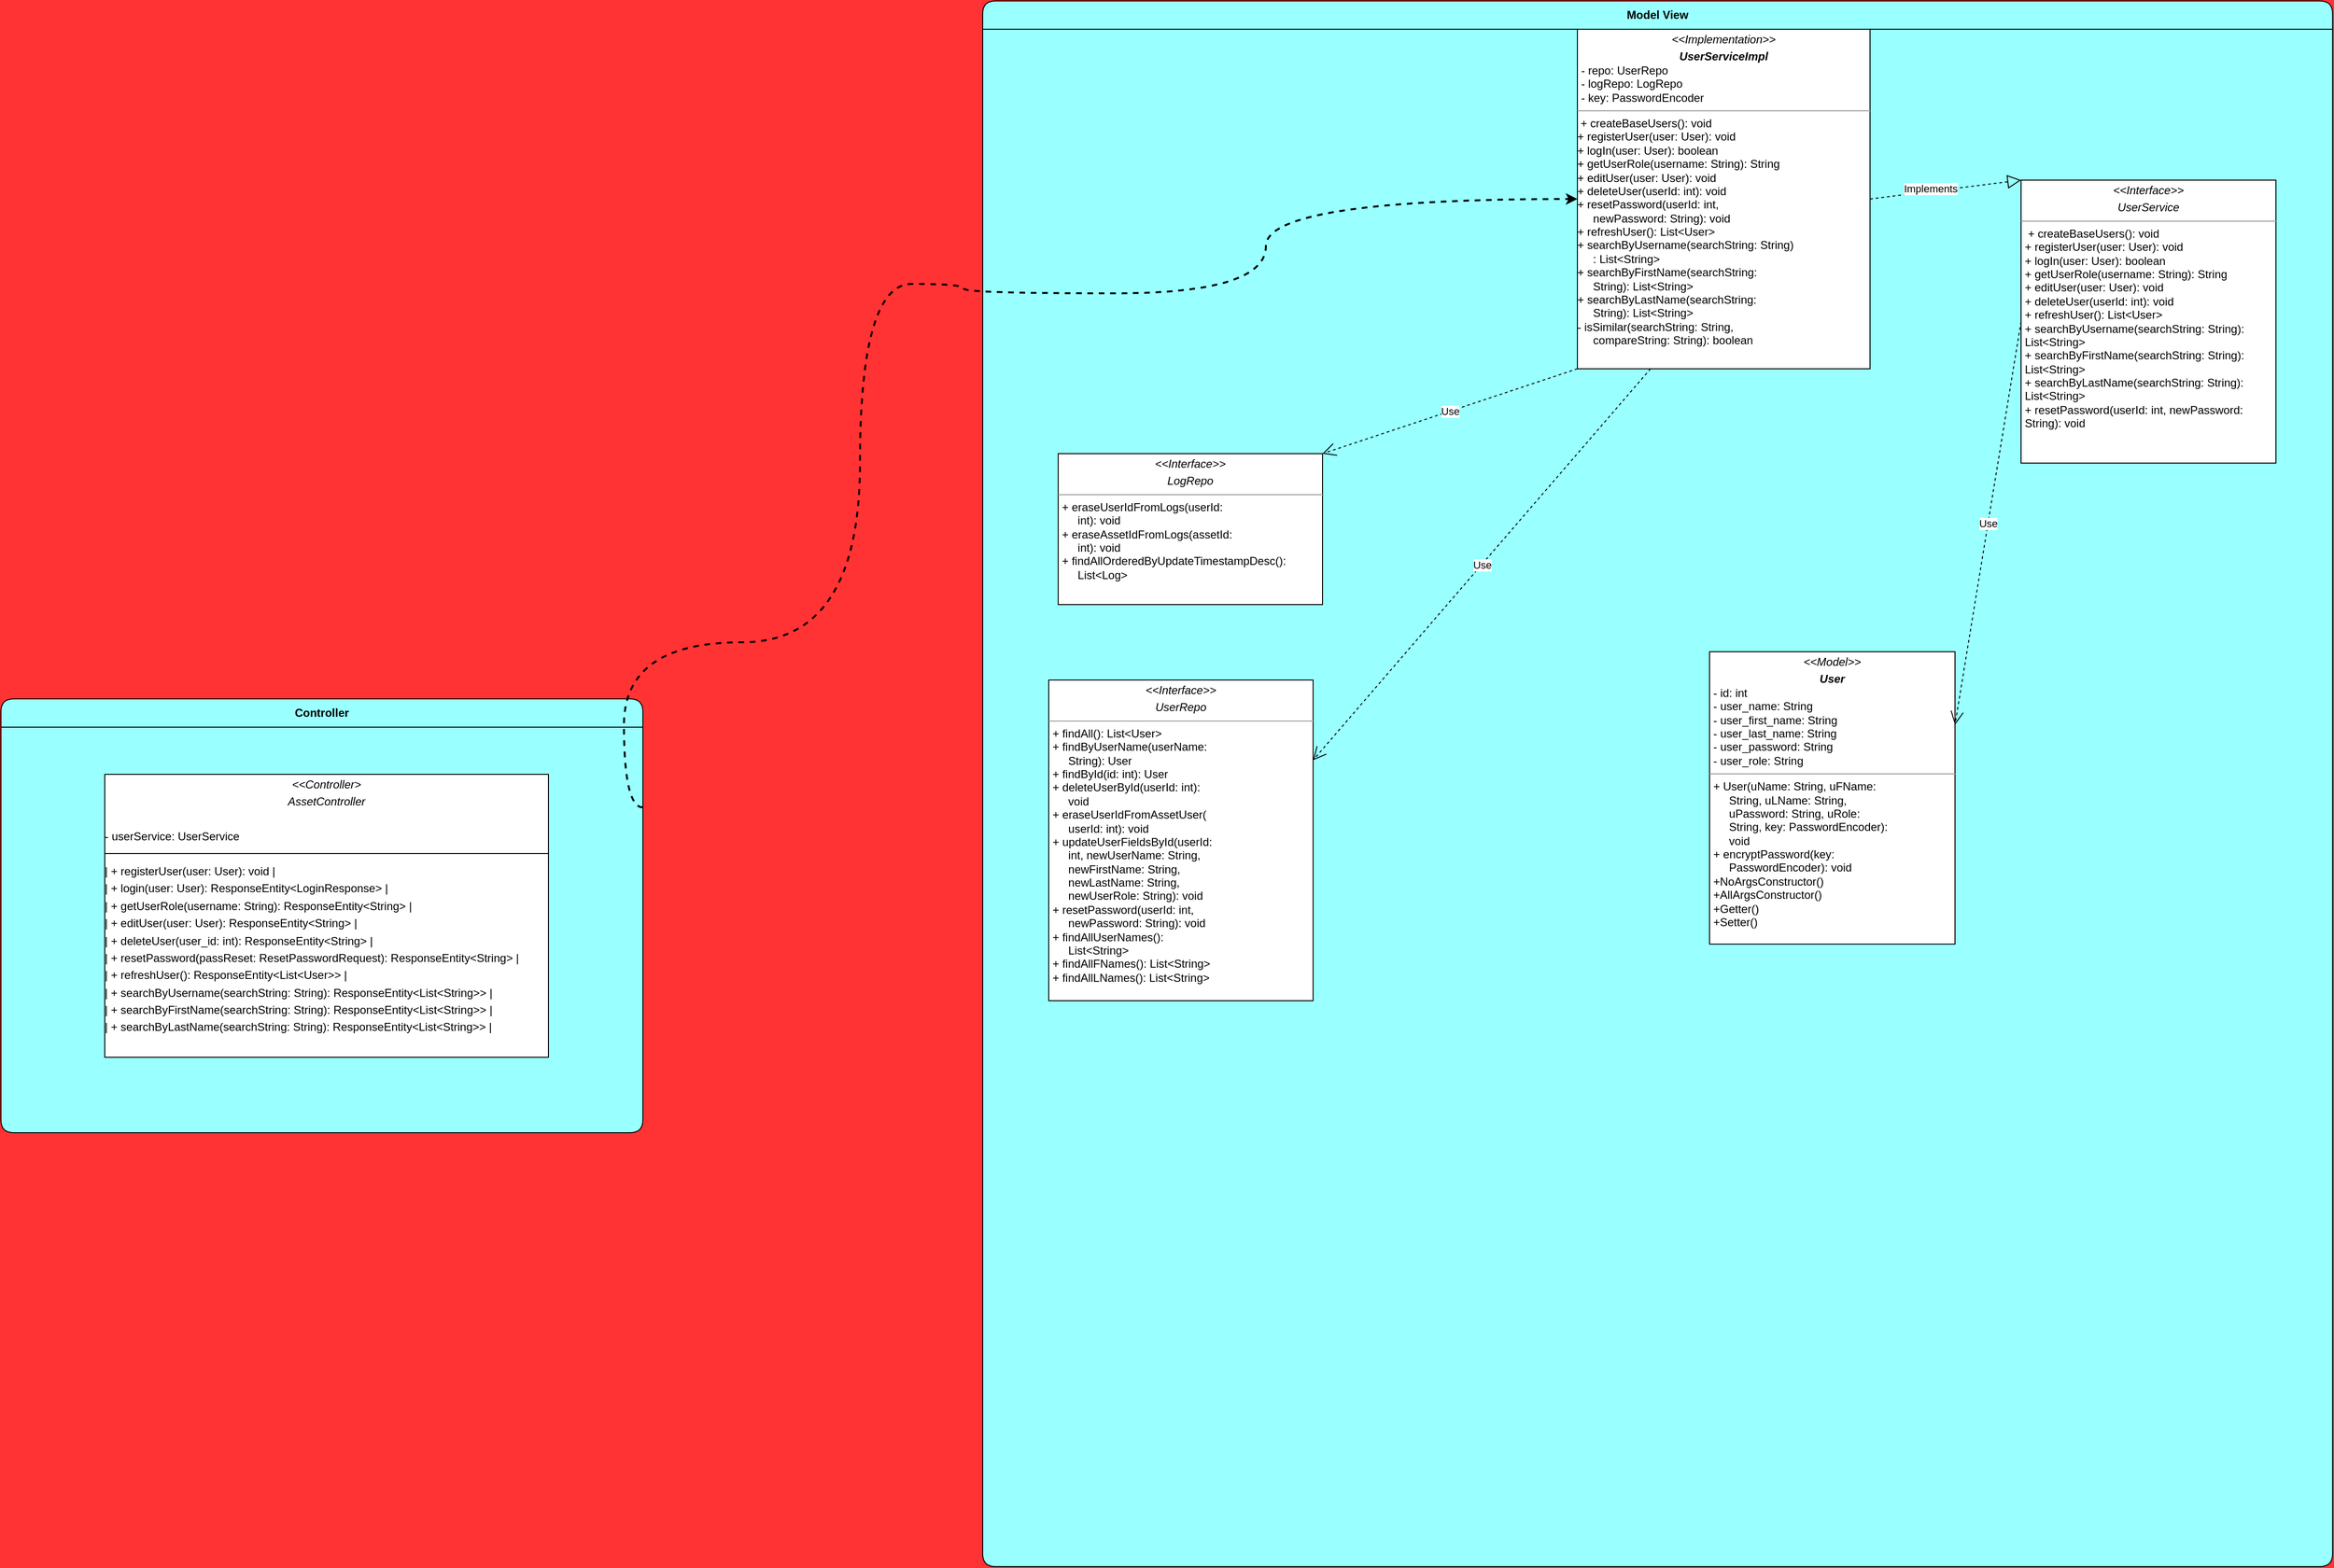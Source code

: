 <mxfile version="24.0.0" type="device">
  <diagram id="C5RBs43oDa-KdzZeNtuy" name="Page-1">
    <mxGraphModel dx="1741" dy="948" grid="1" gridSize="10" guides="1" tooltips="1" connect="1" arrows="1" fold="1" page="1" pageScale="1" pageWidth="400" pageHeight="370" background="#FF3333" math="0" shadow="0">
      <root>
        <mxCell id="WIyWlLk6GJQsqaUBKTNV-0" />
        <mxCell id="WIyWlLk6GJQsqaUBKTNV-1" parent="WIyWlLk6GJQsqaUBKTNV-0" />
        <mxCell id="20S1RBUbA5caUG9tnBE8-1" value="Model View" style="swimlane;whiteSpace=wrap;html=1;startSize=30;rounded=1;swimlaneFillColor=#99FFFF;fillColor=#99FFFF;" vertex="1" parent="WIyWlLk6GJQsqaUBKTNV-1">
          <mxGeometry x="1140" y="100" width="1430" height="1660" as="geometry">
            <mxRectangle x="1060" y="190" width="200" height="40" as="alternateBounds" />
          </mxGeometry>
        </mxCell>
        <mxCell id="20S1RBUbA5caUG9tnBE8-2" value="&lt;p style=&quot;margin:0px;margin-top:4px;text-align:center;&quot;&gt;&lt;i&gt;&amp;lt;&amp;lt;Model&amp;gt;&amp;gt;&lt;/i&gt;&lt;br&gt;&lt;/p&gt;&lt;p style=&quot;margin:0px;margin-top:4px;text-align:center;&quot;&gt;&lt;b&gt;&lt;i&gt;User&lt;/i&gt;&lt;/b&gt;&lt;/p&gt;&lt;p style=&quot;margin:0px;margin-left:4px;&quot;&gt; - id: int&amp;nbsp; &amp;nbsp; &amp;nbsp; &amp;nbsp; &amp;nbsp; &amp;nbsp; &amp;nbsp; &amp;nbsp; &amp;nbsp; &amp;nbsp; &amp;nbsp; &amp;nbsp;&lt;/p&gt;&lt;p style=&quot;margin:0px;margin-left:4px;&quot;&gt; - user_name: String&amp;nbsp; &amp;nbsp; &amp;nbsp; &amp;nbsp; &amp;nbsp; &amp;nbsp; &amp;nbsp;&lt;/p&gt;&lt;p style=&quot;margin:0px;margin-left:4px;&quot;&gt; - user_first_name: String&amp;nbsp; &amp;nbsp; &amp;nbsp; &amp;nbsp;&lt;/p&gt;&lt;p style=&quot;margin:0px;margin-left:4px;&quot;&gt; - user_last_name: String&amp;nbsp; &amp;nbsp; &amp;nbsp; &amp;nbsp; &lt;/p&gt;&lt;p style=&quot;margin:0px;margin-left:4px;&quot;&gt; - user_password: String&amp;nbsp; &amp;nbsp; &amp;nbsp; &amp;nbsp; &amp;nbsp;&lt;/p&gt;&lt;p style=&quot;margin:0px;margin-left:4px;&quot;&gt; - user_role: String&amp;nbsp; &amp;nbsp; &amp;nbsp; &amp;nbsp; &amp;nbsp; &amp;nbsp; &amp;nbsp;&lt;/p&gt;&lt;hr size=&quot;1&quot;&gt;&lt;p style=&quot;margin:0px;margin-left:4px;&quot;&gt; + User(uName: String, uFName:&amp;nbsp; &amp;nbsp;&lt;/p&gt;&lt;p style=&quot;margin:0px;margin-left:4px;&quot;&gt;&amp;nbsp; &amp;nbsp; &amp;nbsp;String, uLName: String,&amp;nbsp; &amp;nbsp; &amp;nbsp;&lt;/p&gt;&lt;p style=&quot;margin:0px;margin-left:4px;&quot;&gt;&amp;nbsp; &amp;nbsp; &amp;nbsp;uPassword: String, uRole:&amp;nbsp; &amp;nbsp;&lt;/p&gt;&lt;p style=&quot;margin:0px;margin-left:4px;&quot;&gt;&amp;nbsp; &amp;nbsp; &amp;nbsp;String, key: PasswordEncoder): &lt;/p&gt;&lt;p style=&quot;margin:0px;margin-left:4px;&quot;&gt;&amp;nbsp; &amp;nbsp; &amp;nbsp;void&amp;nbsp; &amp;nbsp; &amp;nbsp; &amp;nbsp; &amp;nbsp; &amp;nbsp; &amp;nbsp; &amp;nbsp; &amp;nbsp; &amp;nbsp; &amp;nbsp; &amp;nbsp; &lt;/p&gt;&lt;p style=&quot;margin:0px;margin-left:4px;&quot;&gt; + encryptPassword(key:&amp;nbsp; &amp;nbsp; &amp;nbsp; &amp;nbsp; &amp;nbsp;&lt;/p&gt;&lt;p style=&quot;margin:0px;margin-left:4px;&quot;&gt;&amp;nbsp; &amp;nbsp; &amp;nbsp;PasswordEncoder): void&amp;nbsp; &amp;nbsp; +&lt;span style=&quot;background-color: initial;&quot;&gt;NoArgsConstructor()&lt;/span&gt;&lt;/p&gt;&lt;p style=&quot;margin: 0px 0px 0px 4px;&quot;&gt;+AllArgsConstructor()&lt;/p&gt;&lt;p style=&quot;margin: 0px 0px 0px 4px;&quot;&gt;+Getter()&lt;/p&gt;&lt;p style=&quot;margin: 0px 0px 0px 4px;&quot;&gt;&lt;span style=&quot;background-color: initial;&quot;&gt;+Setter()&lt;/span&gt;&lt;/p&gt;&lt;p style=&quot;margin: 0px 0px 0px 4px;&quot;&gt;&lt;br&gt;&lt;/p&gt;" style="verticalAlign=top;align=left;overflow=fill;html=1;whiteSpace=wrap;" vertex="1" parent="20S1RBUbA5caUG9tnBE8-1">
          <mxGeometry x="770" y="690" width="260" height="310" as="geometry" />
        </mxCell>
        <mxCell id="20S1RBUbA5caUG9tnBE8-3" value="&lt;p style=&quot;margin:0px;margin-top:4px;text-align:center;&quot;&gt;&lt;i&gt;&amp;lt;&amp;lt;Implementation&amp;gt;&amp;gt;&lt;/i&gt;&lt;br&gt;&lt;/p&gt;&lt;p style=&quot;margin:0px;margin-top:4px;text-align:center;&quot;&gt;&lt;i&gt;&lt;b&gt;UserServiceImpl&lt;/b&gt;&lt;/i&gt;&lt;/p&gt;&lt;p style=&quot;margin:0px;margin-left:4px;&quot;&gt;- repo: UserRepo&amp;nbsp; &amp;nbsp; &amp;nbsp; &amp;nbsp; &amp;nbsp; &amp;nbsp; &amp;nbsp; &amp;nbsp; &amp;nbsp; &amp;nbsp; &amp;nbsp; &amp;nbsp; &amp;nbsp;&lt;/p&gt;&lt;p style=&quot;margin:0px;margin-left:4px;&quot;&gt; - logRepo: LogRepo&amp;nbsp; &amp;nbsp; &amp;nbsp; &amp;nbsp; &amp;nbsp; &amp;nbsp; &amp;nbsp; &amp;nbsp; &amp;nbsp; &amp;nbsp; &amp;nbsp; &amp;nbsp;&lt;/p&gt;&lt;p style=&quot;margin:0px;margin-left:4px;&quot;&gt; - key: PasswordEncoder&amp;nbsp; &amp;nbsp;&lt;/p&gt;&lt;hr size=&quot;1&quot;&gt;&lt;p style=&quot;margin:0px;margin-left:4px;&quot;&gt;&lt;/p&gt;&lt;div&gt;&lt;div&gt;&amp;nbsp;+ createBaseUsers(): void&amp;nbsp; &amp;nbsp; &amp;nbsp; &amp;nbsp; &amp;nbsp; &amp;nbsp; &amp;nbsp; &amp;nbsp; &lt;/div&gt;&lt;div&gt; + registerUser(user: User): void&amp;nbsp; &amp;nbsp; &amp;nbsp; &amp;nbsp; &amp;nbsp;&lt;/div&gt;&lt;div&gt; + logIn(user: User): boolean&amp;nbsp; &amp;nbsp; &amp;nbsp; &amp;nbsp; &amp;nbsp; &amp;nbsp; &amp;nbsp;&lt;/div&gt;&lt;div&gt; + getUserRole(username: String): String &lt;/div&gt;&lt;div&gt; + editUser(user: User): void&amp;nbsp; &amp;nbsp; &amp;nbsp; &amp;nbsp; &amp;nbsp; &amp;nbsp; &amp;nbsp;&lt;/div&gt;&lt;div&gt; + deleteUser(userId: int): void&amp;nbsp; &amp;nbsp; &amp;nbsp; &amp;nbsp; &amp;nbsp; &lt;/div&gt;&lt;div&gt; + resetPassword(userId: int,&amp;nbsp; &amp;nbsp; &amp;nbsp; &amp;nbsp; &amp;nbsp; &amp;nbsp; &amp;nbsp;&lt;/div&gt;&lt;div&gt;&amp;nbsp; &amp;nbsp; &amp;nbsp;newPassword: String): void&amp;nbsp; &amp;nbsp; &amp;nbsp; &amp;nbsp; &amp;nbsp; &lt;/div&gt;&lt;div&gt; + refreshUser(): List&amp;lt;User&amp;gt;&amp;nbsp; &amp;nbsp; &amp;nbsp; &amp;nbsp; &amp;nbsp; &amp;nbsp; &amp;nbsp; &lt;/div&gt;&lt;div&gt; + searchByUsername(searchString: String) &lt;/div&gt;&lt;div&gt;&amp;nbsp; &amp;nbsp; &amp;nbsp;: List&amp;lt;String&amp;gt;&amp;nbsp; &amp;nbsp; &amp;nbsp; &amp;nbsp; &amp;nbsp; &amp;nbsp; &amp;nbsp; &amp;nbsp; &amp;nbsp; &amp;nbsp; &amp;nbsp; &amp;nbsp;&lt;/div&gt;&lt;div&gt; + searchByFirstName(searchString:&amp;nbsp; &amp;nbsp; &amp;nbsp; &amp;nbsp;&lt;/div&gt;&lt;div&gt;&amp;nbsp; &amp;nbsp; &amp;nbsp;String): List&amp;lt;String&amp;gt;&amp;nbsp; &amp;nbsp; &amp;nbsp; &amp;nbsp; &amp;nbsp; &amp;nbsp; &amp;nbsp; &amp;nbsp; &lt;/div&gt;&lt;div&gt; + searchByLastName(searchString:&amp;nbsp; &amp;nbsp; &amp;nbsp; &amp;nbsp; &lt;/div&gt;&lt;div&gt;&amp;nbsp; &amp;nbsp; &amp;nbsp;String): List&amp;lt;String&amp;gt;&amp;nbsp; &amp;nbsp; &amp;nbsp; &amp;nbsp; &amp;nbsp; &amp;nbsp; &amp;nbsp; &amp;nbsp; &lt;/div&gt;&lt;div&gt; - isSimilar(searchString: String,&amp;nbsp; &amp;nbsp; &amp;nbsp; &amp;nbsp; &lt;/div&gt;&lt;div&gt;&amp;nbsp; &amp;nbsp; &amp;nbsp;compareString: String): boolean&amp;nbsp; &amp;nbsp;&lt;/div&gt;&lt;/div&gt;" style="verticalAlign=top;align=left;overflow=fill;html=1;whiteSpace=wrap;" vertex="1" parent="20S1RBUbA5caUG9tnBE8-1">
          <mxGeometry x="630" y="30" width="310" height="360" as="geometry" />
        </mxCell>
        <mxCell id="20S1RBUbA5caUG9tnBE8-4" value="&lt;p style=&quot;margin:0px;margin-top:4px;text-align:center;&quot;&gt;&lt;i&gt;&amp;lt;&amp;lt;Interface&amp;gt;&amp;gt;&lt;/i&gt;&lt;/p&gt;&lt;p style=&quot;margin:0px;margin-top:4px;text-align:center;&quot;&gt;&lt;i&gt;UserService&lt;/i&gt;&lt;/p&gt;&lt;hr size=&quot;1&quot;&gt;&lt;p style=&quot;margin:0px;margin-left:4px;&quot;&gt;&amp;nbsp;&lt;span style=&quot;background-color: initial;&quot;&gt;+ createBaseUsers(): void&amp;nbsp; &amp;nbsp;&lt;/span&gt;&lt;/p&gt;&lt;p style=&quot;margin:0px;margin-left:4px;&quot;&gt; + registerUser(user: User): void &lt;/p&gt;&lt;p style=&quot;margin:0px;margin-left:4px;&quot;&gt; + logIn(user: User): boolean &lt;/p&gt;&lt;p style=&quot;margin:0px;margin-left:4px;&quot;&gt; + getUserRole(username: String): String &lt;/p&gt;&lt;p style=&quot;margin:0px;margin-left:4px;&quot;&gt; + editUser(user: User): void &lt;/p&gt;&lt;p style=&quot;margin:0px;margin-left:4px;&quot;&gt; + deleteUser(userId: int): void &lt;/p&gt;&lt;p style=&quot;margin:0px;margin-left:4px;&quot;&gt; + refreshUser(): List&amp;lt;User&amp;gt; &lt;/p&gt;&lt;p style=&quot;margin:0px;margin-left:4px;&quot;&gt; + searchByUsername(searchString: String): List&amp;lt;String&amp;gt; &lt;/p&gt;&lt;p style=&quot;margin:0px;margin-left:4px;&quot;&gt; + searchByFirstName(searchString: String): List&amp;lt;String&amp;gt; &lt;/p&gt;&lt;p style=&quot;margin:0px;margin-left:4px;&quot;&gt; + searchByLastName(searchString: String): List&amp;lt;String&amp;gt; &lt;/p&gt;&lt;p style=&quot;margin:0px;margin-left:4px;&quot;&gt; + resetPassword(userId: int, newPassword: String): void &lt;/p&gt;" style="verticalAlign=top;align=left;overflow=fill;html=1;whiteSpace=wrap;" vertex="1" parent="20S1RBUbA5caUG9tnBE8-1">
          <mxGeometry x="1100" y="190" width="270" height="300" as="geometry" />
        </mxCell>
        <mxCell id="20S1RBUbA5caUG9tnBE8-5" value="" style="endArrow=block;dashed=1;endFill=0;endSize=12;html=1;rounded=0;entryX=0;entryY=0;entryDx=0;entryDy=0;exitX=1;exitY=0.5;exitDx=0;exitDy=0;" edge="1" parent="20S1RBUbA5caUG9tnBE8-1" source="20S1RBUbA5caUG9tnBE8-3" target="20S1RBUbA5caUG9tnBE8-4">
          <mxGeometry width="160" relative="1" as="geometry">
            <mxPoint x="810" y="240" as="sourcePoint" />
            <mxPoint x="970" y="240" as="targetPoint" />
          </mxGeometry>
        </mxCell>
        <mxCell id="20S1RBUbA5caUG9tnBE8-6" value="Implements" style="edgeLabel;html=1;align=center;verticalAlign=middle;resizable=0;points=[];" vertex="1" connectable="0" parent="20S1RBUbA5caUG9tnBE8-5">
          <mxGeometry x="-0.198" y="3" relative="1" as="geometry">
            <mxPoint as="offset" />
          </mxGeometry>
        </mxCell>
        <mxCell id="20S1RBUbA5caUG9tnBE8-9" value="Use" style="endArrow=open;endSize=12;dashed=1;html=1;rounded=0;exitX=0;exitY=0.5;exitDx=0;exitDy=0;entryX=1;entryY=0.25;entryDx=0;entryDy=0;" edge="1" parent="20S1RBUbA5caUG9tnBE8-1" source="20S1RBUbA5caUG9tnBE8-4" target="20S1RBUbA5caUG9tnBE8-2">
          <mxGeometry width="160" relative="1" as="geometry">
            <mxPoint x="850" y="642.5" as="sourcePoint" />
            <mxPoint x="940" y="550" as="targetPoint" />
          </mxGeometry>
        </mxCell>
        <mxCell id="20S1RBUbA5caUG9tnBE8-16" value="&lt;p style=&quot;margin:0px;margin-top:4px;text-align:center;&quot;&gt;&lt;i&gt;&amp;lt;&amp;lt;Interface&amp;gt;&amp;gt;&lt;/i&gt;&lt;/p&gt;&lt;p style=&quot;margin:0px;margin-top:4px;text-align:center;&quot;&gt;&lt;i&gt;UserRepo&lt;/i&gt;&lt;/p&gt;&lt;hr size=&quot;1&quot;&gt;&lt;p style=&quot;margin:0px;margin-left:4px;&quot;&gt; + findAll(): List&amp;lt;User&amp;gt;&amp;nbsp; &amp;nbsp; &amp;nbsp; &amp;nbsp; &amp;nbsp;&lt;/p&gt;&lt;p style=&quot;margin:0px;margin-left:4px;&quot;&gt; + findByUserName(userName:&amp;nbsp; &amp;nbsp; &amp;nbsp;&lt;/p&gt;&lt;p style=&quot;margin:0px;margin-left:4px;&quot;&gt;&amp;nbsp; &amp;nbsp; &amp;nbsp;String): User&amp;nbsp; &amp;nbsp; &amp;nbsp; &amp;nbsp; &amp;nbsp; &amp;nbsp; &amp;nbsp; &amp;nbsp;&lt;/p&gt;&lt;p style=&quot;margin:0px;margin-left:4px;&quot;&gt; + findById(id: int): User&amp;nbsp; &amp;nbsp; &amp;nbsp; &amp;nbsp;&lt;/p&gt;&lt;p style=&quot;margin:0px;margin-left:4px;&quot;&gt; + deleteUserById(userId: int):&amp;nbsp; &lt;/p&gt;&lt;p style=&quot;margin:0px;margin-left:4px;&quot;&gt;&amp;nbsp; &amp;nbsp; &amp;nbsp;void&amp;nbsp; &amp;nbsp; &amp;nbsp; &amp;nbsp; &amp;nbsp; &amp;nbsp; &amp;nbsp; &amp;nbsp; &amp;nbsp; &amp;nbsp; &amp;nbsp; &amp;nbsp; &lt;/p&gt;&lt;p style=&quot;margin:0px;margin-left:4px;&quot;&gt; + eraseUserIdFromAssetUser(&amp;nbsp; &amp;nbsp; &amp;nbsp;&lt;/p&gt;&lt;p style=&quot;margin:0px;margin-left:4px;&quot;&gt;&amp;nbsp; &amp;nbsp; &amp;nbsp;userId: int): void&amp;nbsp; &amp;nbsp; &amp;nbsp; &amp;nbsp; &amp;nbsp; &lt;/p&gt;&lt;p style=&quot;margin:0px;margin-left:4px;&quot;&gt; + updateUserFieldsById(userId:&amp;nbsp; &lt;/p&gt;&lt;p style=&quot;margin:0px;margin-left:4px;&quot;&gt;&amp;nbsp; &amp;nbsp; &amp;nbsp;int, newUserName: String,&amp;nbsp; &amp;nbsp;&lt;/p&gt;&lt;p style=&quot;margin:0px;margin-left:4px;&quot;&gt;&amp;nbsp; &amp;nbsp; &amp;nbsp;newFirstName: String,&amp;nbsp; &amp;nbsp; &amp;nbsp; &amp;nbsp;&lt;/p&gt;&lt;p style=&quot;margin:0px;margin-left:4px;&quot;&gt;&amp;nbsp; &amp;nbsp; &amp;nbsp;newLastName: String,&amp;nbsp; &amp;nbsp; &amp;nbsp; &amp;nbsp; &lt;/p&gt;&lt;p style=&quot;margin:0px;margin-left:4px;&quot;&gt;&amp;nbsp; &amp;nbsp; &amp;nbsp;newUserRole: String): void&amp;nbsp; &lt;/p&gt;&lt;p style=&quot;margin:0px;margin-left:4px;&quot;&gt; + resetPassword(userId: int,&amp;nbsp; &amp;nbsp; &lt;/p&gt;&lt;p style=&quot;margin:0px;margin-left:4px;&quot;&gt;&amp;nbsp; &amp;nbsp; &amp;nbsp;newPassword: String): void&amp;nbsp; &lt;/p&gt;&lt;p style=&quot;margin:0px;margin-left:4px;&quot;&gt; + findAllUserNames():&amp;nbsp; &amp;nbsp; &amp;nbsp; &amp;nbsp; &amp;nbsp; &amp;nbsp;&lt;/p&gt;&lt;p style=&quot;margin:0px;margin-left:4px;&quot;&gt;&amp;nbsp; &amp;nbsp; &amp;nbsp;List&amp;lt;String&amp;gt;&amp;nbsp; &amp;nbsp; &amp;nbsp; &amp;nbsp; &amp;nbsp; &amp;nbsp; &amp;nbsp; &amp;nbsp; &lt;/p&gt;&lt;p style=&quot;margin:0px;margin-left:4px;&quot;&gt; + findAllFNames(): List&amp;lt;String&amp;gt; &lt;/p&gt;&lt;p style=&quot;margin:0px;margin-left:4px;&quot;&gt; + findAllLNames(): List&amp;lt;String&amp;gt; &lt;/p&gt;" style="verticalAlign=top;align=left;overflow=fill;html=1;whiteSpace=wrap;" vertex="1" parent="20S1RBUbA5caUG9tnBE8-1">
          <mxGeometry x="70" y="720" width="280" height="340" as="geometry" />
        </mxCell>
        <mxCell id="20S1RBUbA5caUG9tnBE8-17" value="Use" style="endArrow=open;endSize=12;dashed=1;html=1;rounded=0;exitX=0.25;exitY=1;exitDx=0;exitDy=0;entryX=1;entryY=0.25;entryDx=0;entryDy=0;" edge="1" parent="20S1RBUbA5caUG9tnBE8-1" source="20S1RBUbA5caUG9tnBE8-3" target="20S1RBUbA5caUG9tnBE8-16">
          <mxGeometry width="160" relative="1" as="geometry">
            <mxPoint x="598" y="60" as="sourcePoint" />
            <mxPoint x="310" y="490" as="targetPoint" />
          </mxGeometry>
        </mxCell>
        <mxCell id="20S1RBUbA5caUG9tnBE8-18" value="&lt;p style=&quot;margin:0px;margin-top:4px;text-align:center;&quot;&gt;&lt;i&gt;&amp;lt;&amp;lt;Interface&amp;gt;&amp;gt;&lt;/i&gt;&lt;/p&gt;&lt;p style=&quot;margin:0px;margin-top:4px;text-align:center;&quot;&gt;&lt;i&gt;LogRepo&lt;/i&gt;&lt;/p&gt;&lt;hr size=&quot;1&quot;&gt;&lt;p style=&quot;margin:0px;margin-left:4px;&quot;&gt; + eraseUserIdFromLogs(userId:&amp;nbsp; &lt;/p&gt;&lt;p style=&quot;margin:0px;margin-left:4px;&quot;&gt;&amp;nbsp; &amp;nbsp; &amp;nbsp;int): void&amp;nbsp; &amp;nbsp; &amp;nbsp; &amp;nbsp; &amp;nbsp; &amp;nbsp; &amp;nbsp; &amp;nbsp; &amp;nbsp; &lt;/p&gt;&lt;p style=&quot;margin:0px;margin-left:4px;&quot;&gt; + eraseAssetIdFromLogs(assetId:&lt;/p&gt;&lt;p style=&quot;margin:0px;margin-left:4px;&quot;&gt;&amp;nbsp; &amp;nbsp; &amp;nbsp;int): void&amp;nbsp; &amp;nbsp; &amp;nbsp; &amp;nbsp; &amp;nbsp; &amp;nbsp; &amp;nbsp; &amp;nbsp; &amp;nbsp; &lt;/p&gt;&lt;p style=&quot;margin:0px;margin-left:4px;&quot;&gt; + findAllOrderedByUpdateTimestampDesc(): &lt;/p&gt;&lt;p style=&quot;margin:0px;margin-left:4px;&quot;&gt;&amp;nbsp; &amp;nbsp; &amp;nbsp;List&amp;lt;Log&amp;gt;&amp;nbsp; &amp;nbsp; &amp;nbsp; &amp;nbsp; &amp;nbsp; &amp;nbsp; &amp;nbsp; &amp;nbsp; &amp;nbsp; &amp;nbsp;&lt;/p&gt;" style="verticalAlign=top;align=left;overflow=fill;html=1;whiteSpace=wrap;" vertex="1" parent="20S1RBUbA5caUG9tnBE8-1">
          <mxGeometry x="80" y="480" width="280" height="160" as="geometry" />
        </mxCell>
        <mxCell id="20S1RBUbA5caUG9tnBE8-19" value="Use" style="endArrow=open;endSize=12;dashed=1;html=1;rounded=0;exitX=0;exitY=1;exitDx=0;exitDy=0;entryX=1;entryY=0;entryDx=0;entryDy=0;" edge="1" parent="20S1RBUbA5caUG9tnBE8-1" source="20S1RBUbA5caUG9tnBE8-3" target="20S1RBUbA5caUG9tnBE8-18">
          <mxGeometry width="160" relative="1" as="geometry">
            <mxPoint x="615" y="60" as="sourcePoint" />
            <mxPoint x="285" y="555" as="targetPoint" />
          </mxGeometry>
        </mxCell>
        <mxCell id="20S1RBUbA5caUG9tnBE8-20" value="Controller" style="swimlane;whiteSpace=wrap;html=1;startSize=30;rounded=1;swimlaneFillColor=#99FFFF;fillColor=#99FFFF;" vertex="1" parent="WIyWlLk6GJQsqaUBKTNV-1">
          <mxGeometry x="100" y="840" width="680" height="460" as="geometry">
            <mxRectangle x="360" y="170" width="200" height="40" as="alternateBounds" />
          </mxGeometry>
        </mxCell>
        <mxCell id="20S1RBUbA5caUG9tnBE8-21" value="&lt;p style=&quot;margin:0px;margin-top:4px;text-align:center;&quot;&gt;&lt;i&gt;&amp;lt;&amp;lt;Controller&amp;gt;&lt;/i&gt;&lt;/p&gt;&lt;p style=&quot;margin:0px;margin-top:4px;text-align:center;&quot;&gt;&lt;i&gt;AssetController&lt;/i&gt;&lt;/p&gt;&lt;p style=&quot;margin:0px;margin-top:4px;text-align:center;&quot;&gt;&lt;i&gt;&lt;br&gt;&lt;/i&gt;&lt;/p&gt;&lt;p style=&quot;margin: 4px 0px 0px;&quot;&gt;&lt;span style=&quot;background-color: initial;&quot;&gt;- userService: UserService&amp;nbsp;&lt;/span&gt;&lt;/p&gt;&lt;p style=&quot;margin: 4px 0px 0px;&quot;&gt;&lt;br&gt;&lt;/p&gt;&lt;p style=&quot;margin: 4px 0px 0px;&quot;&gt;| + registerUser(user: User): void |&lt;/p&gt;&lt;p style=&quot;margin: 4px 0px 0px;&quot;&gt;| + login(user: User): ResponseEntity&amp;lt;LoginResponse&amp;gt; |&lt;/p&gt;&lt;p style=&quot;margin: 4px 0px 0px;&quot;&gt;| + getUserRole(username: String): ResponseEntity&amp;lt;String&amp;gt; |&lt;/p&gt;&lt;p style=&quot;margin: 4px 0px 0px;&quot;&gt;| + editUser(user: User): ResponseEntity&amp;lt;String&amp;gt; |&lt;/p&gt;&lt;p style=&quot;margin: 4px 0px 0px;&quot;&gt;| + deleteUser(user_id: int): ResponseEntity&amp;lt;String&amp;gt; |&lt;/p&gt;&lt;p style=&quot;margin: 4px 0px 0px;&quot;&gt;| + resetPassword(passReset: ResetPasswordRequest): ResponseEntity&amp;lt;String&amp;gt; |&lt;/p&gt;&lt;p style=&quot;margin: 4px 0px 0px;&quot;&gt;| + refreshUser(): ResponseEntity&amp;lt;List&amp;lt;User&amp;gt;&amp;gt; |&lt;/p&gt;&lt;p style=&quot;margin: 4px 0px 0px;&quot;&gt;| + searchByUsername(searchString: String): ResponseEntity&amp;lt;List&amp;lt;String&amp;gt;&amp;gt; |&lt;/p&gt;&lt;p style=&quot;margin: 4px 0px 0px;&quot;&gt;| + searchByFirstName(searchString: String): ResponseEntity&amp;lt;List&amp;lt;String&amp;gt;&amp;gt; |&lt;/p&gt;&lt;p style=&quot;margin: 4px 0px 0px;&quot;&gt;| + searchByLastName(searchString: String): ResponseEntity&amp;lt;List&amp;lt;String&amp;gt;&amp;gt; |&lt;/p&gt;" style="verticalAlign=top;align=left;overflow=fill;html=1;whiteSpace=wrap;" vertex="1" parent="20S1RBUbA5caUG9tnBE8-20">
          <mxGeometry x="110" y="80" width="470" height="300" as="geometry" />
        </mxCell>
        <mxCell id="20S1RBUbA5caUG9tnBE8-23" value="" style="line;strokeWidth=1;fillColor=none;align=left;verticalAlign=middle;spacingTop=-1;spacingLeft=3;spacingRight=3;rotatable=1;labelPosition=right;points=[];portConstraint=eastwest;strokeColor=inherit;movable=1;resizable=1;deletable=1;editable=1;locked=0;connectable=1;" vertex="1" parent="20S1RBUbA5caUG9tnBE8-20">
          <mxGeometry x="110" y="160" width="470" height="8" as="geometry" />
        </mxCell>
        <mxCell id="20S1RBUbA5caUG9tnBE8-22" style="edgeStyle=orthogonalEdgeStyle;rounded=0;orthogonalLoop=1;jettySize=auto;html=1;dashed=1;curved=1;strokeWidth=2;exitX=1;exitY=0.25;exitDx=0;exitDy=0;entryX=0;entryY=0.5;entryDx=0;entryDy=0;" edge="1" parent="WIyWlLk6GJQsqaUBKTNV-1" source="20S1RBUbA5caUG9tnBE8-20" target="20S1RBUbA5caUG9tnBE8-3">
          <mxGeometry relative="1" as="geometry">
            <Array as="points">
              <mxPoint x="760" y="780" />
              <mxPoint x="1010" y="780" />
              <mxPoint x="1010" y="400" />
              <mxPoint x="1120" y="400" />
              <mxPoint x="1120" y="410" />
              <mxPoint x="1440" y="410" />
              <mxPoint x="1440" y="310" />
            </Array>
            <mxPoint x="-60" y="810" as="sourcePoint" />
            <mxPoint x="1440" y="450" as="targetPoint" />
          </mxGeometry>
        </mxCell>
      </root>
    </mxGraphModel>
  </diagram>
</mxfile>
